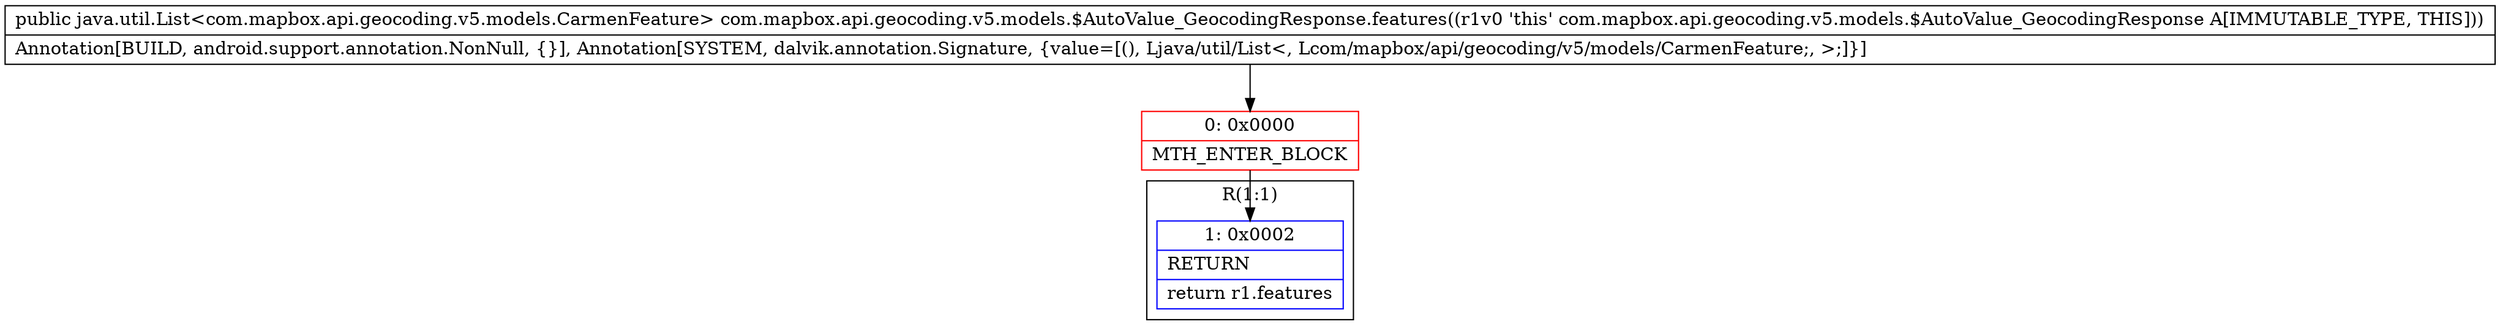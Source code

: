 digraph "CFG forcom.mapbox.api.geocoding.v5.models.$AutoValue_GeocodingResponse.features()Ljava\/util\/List;" {
subgraph cluster_Region_1085755190 {
label = "R(1:1)";
node [shape=record,color=blue];
Node_1 [shape=record,label="{1\:\ 0x0002|RETURN\l|return r1.features\l}"];
}
Node_0 [shape=record,color=red,label="{0\:\ 0x0000|MTH_ENTER_BLOCK\l}"];
MethodNode[shape=record,label="{public java.util.List\<com.mapbox.api.geocoding.v5.models.CarmenFeature\> com.mapbox.api.geocoding.v5.models.$AutoValue_GeocodingResponse.features((r1v0 'this' com.mapbox.api.geocoding.v5.models.$AutoValue_GeocodingResponse A[IMMUTABLE_TYPE, THIS]))  | Annotation[BUILD, android.support.annotation.NonNull, \{\}], Annotation[SYSTEM, dalvik.annotation.Signature, \{value=[(), Ljava\/util\/List\<, Lcom\/mapbox\/api\/geocoding\/v5\/models\/CarmenFeature;, \>;]\}]\l}"];
MethodNode -> Node_0;
Node_0 -> Node_1;
}

